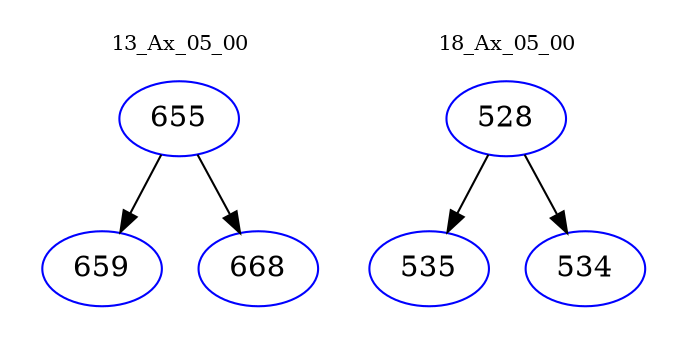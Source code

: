 digraph{
subgraph cluster_0 {
color = white
label = "13_Ax_05_00";
fontsize=10;
T0_655 [label="655", color="blue"]
T0_655 -> T0_659 [color="black"]
T0_659 [label="659", color="blue"]
T0_655 -> T0_668 [color="black"]
T0_668 [label="668", color="blue"]
}
subgraph cluster_1 {
color = white
label = "18_Ax_05_00";
fontsize=10;
T1_528 [label="528", color="blue"]
T1_528 -> T1_535 [color="black"]
T1_535 [label="535", color="blue"]
T1_528 -> T1_534 [color="black"]
T1_534 [label="534", color="blue"]
}
}
